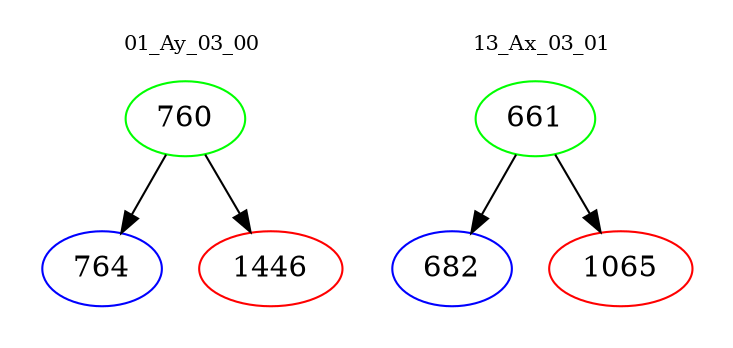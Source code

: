 digraph{
subgraph cluster_0 {
color = white
label = "01_Ay_03_00";
fontsize=10;
T0_760 [label="760", color="green"]
T0_760 -> T0_764 [color="black"]
T0_764 [label="764", color="blue"]
T0_760 -> T0_1446 [color="black"]
T0_1446 [label="1446", color="red"]
}
subgraph cluster_1 {
color = white
label = "13_Ax_03_01";
fontsize=10;
T1_661 [label="661", color="green"]
T1_661 -> T1_682 [color="black"]
T1_682 [label="682", color="blue"]
T1_661 -> T1_1065 [color="black"]
T1_1065 [label="1065", color="red"]
}
}
